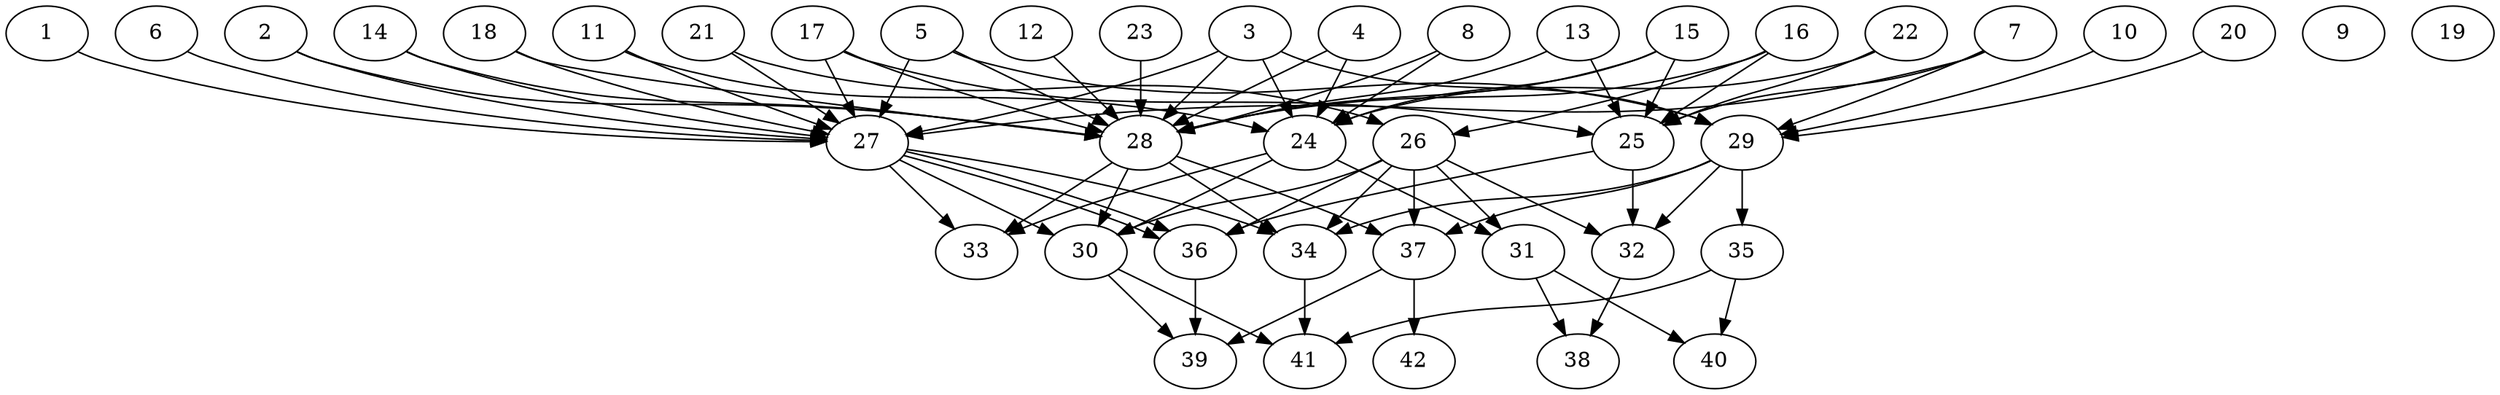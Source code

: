 // DAG (tier=3-complex, mode=compute, n=42, ccr=0.487, fat=0.770, density=0.608, regular=0.227, jump=0.334, mindata=1048576, maxdata=16777216)
// DAG automatically generated by daggen at Sun Aug 24 16:33:34 2025
// /home/ermia/Project/Environments/daggen/bin/daggen --dot --ccr 0.487 --fat 0.770 --regular 0.227 --density 0.608 --jump 0.334 --mindata 1048576 --maxdata 16777216 -n 42 
digraph G {
  1 [size="1893999797804716544", alpha="0.17", expect_size="946999898902358272"]
  1 -> 27 [size ="1026124729548800"]
  2 [size="2124186940792804608", alpha="0.07", expect_size="1062093470396402304"]
  2 -> 27 [size ="1099383315628032"]
  2 -> 28 [size ="1099383315628032"]
  3 [size="15904542198707712", alpha="0.04", expect_size="7952271099353856"]
  3 -> 24 [size ="452434002444288"]
  3 -> 27 [size ="452434002444288"]
  3 -> 28 [size ="452434002444288"]
  3 -> 29 [size ="452434002444288"]
  4 [size="23830433169439160", alpha="0.09", expect_size="11915216584719580"]
  4 -> 24 [size ="546984427520000"]
  4 -> 28 [size ="546984427520000"]
  5 [size="143490465944032800", alpha="0.01", expect_size="71745232972016400"]
  5 -> 27 [size ="57056493043712"]
  5 -> 28 [size ="57056493043712"]
  5 -> 29 [size ="57056493043712"]
  6 [size="34989446865722536", alpha="0.18", expect_size="17494723432861268"]
  6 -> 27 [size ="826658135212032"]
  7 [size="207663154484203225088", alpha="0.01", expect_size="103831577242101612544"]
  7 -> 25 [size ="280540963930112"]
  7 -> 27 [size ="280540963930112"]
  7 -> 29 [size ="280540963930112"]
  8 [size="29479861028327424", alpha="0.12", expect_size="14739930514163712"]
  8 -> 24 [size ="2012243717783552"]
  8 -> 28 [size ="2012243717783552"]
  9 [size="1614354411452717072384", alpha="0.07", expect_size="807177205726358536192"]
  10 [size="4466013620560285663232", alpha="0.08", expect_size="2233006810280142831616"]
  10 -> 29 [size ="2169551760392192"]
  11 [size="13465704904949804", alpha="0.15", expect_size="6732852452474902"]
  11 -> 24 [size ="287963137179648"]
  11 -> 27 [size ="287963137179648"]
  12 [size="793767844935749248", alpha="0.09", expect_size="396883922467874624"]
  12 -> 28 [size ="307145534865408"]
  13 [size="2103874055833450752", alpha="0.07", expect_size="1051937027916725376"]
  13 -> 25 [size ="1448153257607168"]
  13 -> 28 [size ="1448153257607168"]
  14 [size="2348139787015159808", alpha="0.07", expect_size="1174069893507579904"]
  14 -> 27 [size ="14133160312832"]
  14 -> 28 [size ="14133160312832"]
  15 [size="1962118579416060416", alpha="0.17", expect_size="981059289708030208"]
  15 -> 24 [size ="1912179871711232"]
  15 -> 25 [size ="1912179871711232"]
  15 -> 28 [size ="1912179871711232"]
  16 [size="10347002936124296", alpha="0.01", expect_size="5173501468062148"]
  16 -> 25 [size ="359452825878528"]
  16 -> 26 [size ="359452825878528"]
  16 -> 28 [size ="359452825878528"]
  17 [size="2195799642676257619968", alpha="0.15", expect_size="1097899821338128809984"]
  17 -> 25 [size ="1351507500859392"]
  17 -> 27 [size ="1351507500859392"]
  17 -> 28 [size ="1351507500859392"]
  18 [size="754804120441727872", alpha="0.01", expect_size="377402060220863936"]
  18 -> 27 [size ="1203333477957632"]
  18 -> 28 [size ="1203333477957632"]
  19 [size="2421616727668352352256", alpha="0.02", expect_size="1210808363834176176128"]
  20 [size="361105098918564352", alpha="0.08", expect_size="180552549459282176"]
  20 -> 29 [size ="938103275520000"]
  21 [size="418906589485472940032", alpha="0.09", expect_size="209453294742736470016"]
  21 -> 26 [size ="447886647099392"]
  21 -> 27 [size ="447886647099392"]
  22 [size="18981173233451008000", alpha="0.00", expect_size="9490586616725504000"]
  22 -> 24 [size ="56925303603200"]
  22 -> 25 [size ="56925303603200"]
  23 [size="202473912472326656", alpha="0.13", expect_size="101236956236163328"]
  23 -> 28 [size ="281706443571200"]
  24 [size="759764856256325484544", alpha="0.05", expect_size="379882428128162742272"]
  24 -> 30 [size ="666105144147968"]
  24 -> 31 [size ="666105144147968"]
  24 -> 33 [size ="666105144147968"]
  25 [size="2158512857814266", alpha="0.19", expect_size="1079256428907133"]
  25 -> 32 [size ="155249679532032"]
  25 -> 36 [size ="155249679532032"]
  26 [size="2277994130866603", alpha="0.20", expect_size="1138997065433301"]
  26 -> 30 [size ="141150107205632"]
  26 -> 31 [size ="141150107205632"]
  26 -> 32 [size ="141150107205632"]
  26 -> 34 [size ="141150107205632"]
  26 -> 36 [size ="141150107205632"]
  26 -> 37 [size ="141150107205632"]
  27 [size="4323479920781579776", alpha="0.10", expect_size="2161739960390789888"]
  27 -> 30 [size ="1801121454620672"]
  27 -> 33 [size ="1801121454620672"]
  27 -> 34 [size ="1801121454620672"]
  27 -> 36 [size ="1801121454620672"]
  27 -> 36 [size ="1801121454620672"]
  28 [size="2829816525592189440", alpha="0.03", expect_size="1414908262796094720"]
  28 -> 30 [size ="1353637871747072"]
  28 -> 33 [size ="1353637871747072"]
  28 -> 34 [size ="1353637871747072"]
  28 -> 37 [size ="1353637871747072"]
  29 [size="53293247611759464", alpha="0.16", expect_size="26646623805879732"]
  29 -> 32 [size ="1130912880263168"]
  29 -> 34 [size ="1130912880263168"]
  29 -> 35 [size ="1130912880263168"]
  29 -> 37 [size ="1130912880263168"]
  30 [size="38188453744331448", alpha="0.02", expect_size="19094226872165724"]
  30 -> 39 [size ="1380409065603072"]
  30 -> 41 [size ="1380409065603072"]
  31 [size="683913340259124903936", alpha="0.00", expect_size="341956670129562451968"]
  31 -> 38 [size ="620998718128128"]
  31 -> 40 [size ="620998718128128"]
  32 [size="2441614685372416000", alpha="0.05", expect_size="1220807342686208000"]
  32 -> 38 [size ="14505790668800"]
  33 [size="974227827147443011584", alpha="0.15", expect_size="487113913573721505792"]
  34 [size="7261577708779599", alpha="0.07", expect_size="3630788854389799"]
  34 -> 41 [size ="505923290267648"]
  35 [size="3193501531484909993984", alpha="0.13", expect_size="1596750765742454996992"]
  35 -> 40 [size ="1734874536869888"]
  35 -> 41 [size ="1734874536869888"]
  36 [size="709992024407877353472", alpha="0.04", expect_size="354996012203938676736"]
  36 -> 39 [size ="636686488829952"]
  37 [size="16177968289917696", alpha="0.04", expect_size="8088984144958848"]
  37 -> 39 [size ="536065907621888"]
  37 -> 42 [size ="536065907621888"]
  38 [size="3245990234286668288", alpha="0.05", expect_size="1622995117143334144"]
  39 [size="643254145586823168000", alpha="0.10", expect_size="321627072793411584000"]
  40 [size="1138811999260269440", alpha="0.01", expect_size="569405999630134720"]
  41 [size="2727250324660804386816", alpha="0.05", expect_size="1363625162330402193408"]
  42 [size="428495630527014", alpha="0.18", expect_size="214247815263507"]
}